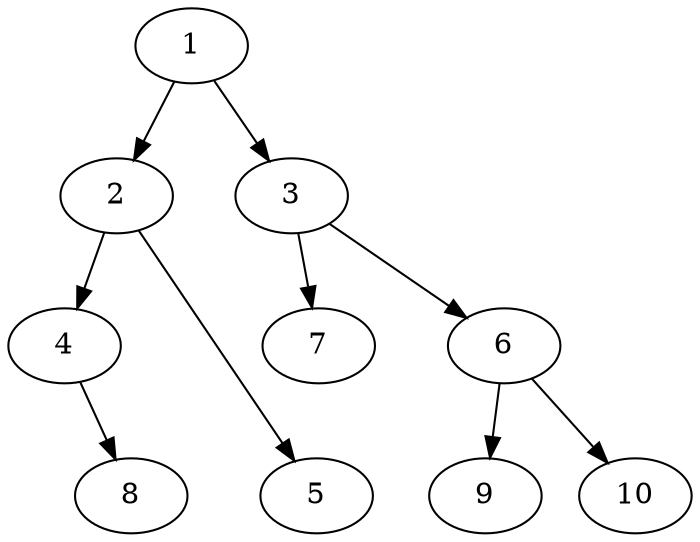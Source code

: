 strict digraph {


	"1" [  weight=0 ];

	"1" -> "2" [  weight=0 ];

	"1" -> "3" [  weight=0 ];

	"3" [  weight=0 ];

	"3" -> "7" [  weight=0 ];

	"3" -> "6" [  weight=0 ];

	"6" [  weight=0 ];

	"6" -> "9" [  weight=0 ];

	"6" -> "10" [  weight=0 ];

	"7" [  weight=0 ];

	"2" [  weight=0 ];

	"2" -> "4" [  weight=0 ];

	"2" -> "5" [  weight=0 ];

	"4" [  weight=0 ];

	"4" -> "8" [  weight=0 ];

	"5" [  weight=0 ];

	"9" [  weight=0 ];

	"8" [  weight=0 ];

	"10" [  weight=0 ];

}
